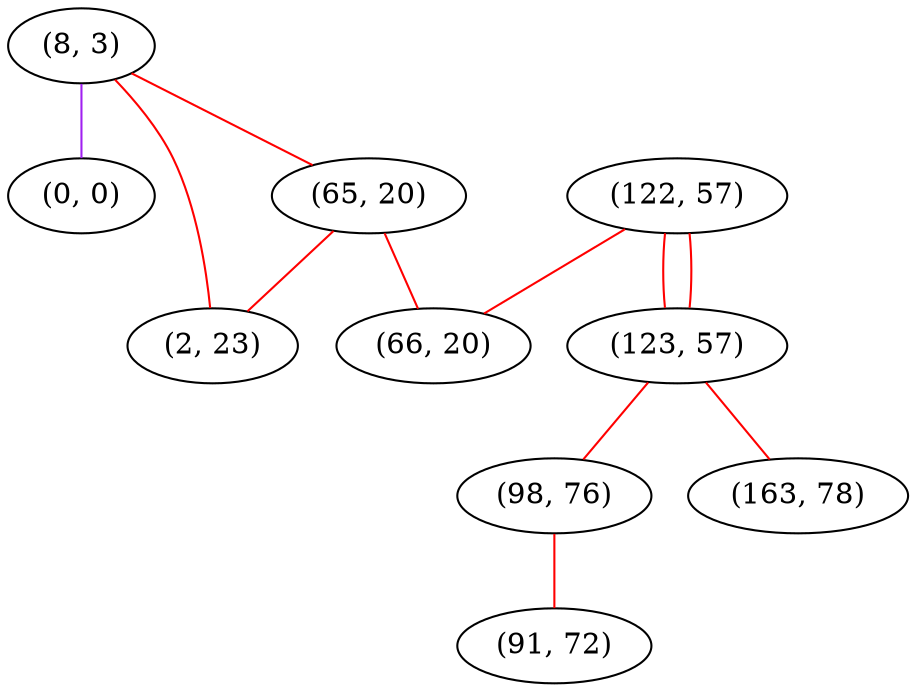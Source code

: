 graph "" {
"(8, 3)";
"(0, 0)";
"(65, 20)";
"(122, 57)";
"(123, 57)";
"(66, 20)";
"(2, 23)";
"(98, 76)";
"(91, 72)";
"(163, 78)";
"(8, 3)" -- "(2, 23)"  [color=red, key=0, weight=1];
"(8, 3)" -- "(0, 0)"  [color=purple, key=0, weight=4];
"(8, 3)" -- "(65, 20)"  [color=red, key=0, weight=1];
"(65, 20)" -- "(2, 23)"  [color=red, key=0, weight=1];
"(65, 20)" -- "(66, 20)"  [color=red, key=0, weight=1];
"(122, 57)" -- "(123, 57)"  [color=red, key=0, weight=1];
"(122, 57)" -- "(123, 57)"  [color=red, key=1, weight=1];
"(122, 57)" -- "(66, 20)"  [color=red, key=0, weight=1];
"(123, 57)" -- "(163, 78)"  [color=red, key=0, weight=1];
"(123, 57)" -- "(98, 76)"  [color=red, key=0, weight=1];
"(98, 76)" -- "(91, 72)"  [color=red, key=0, weight=1];
}
